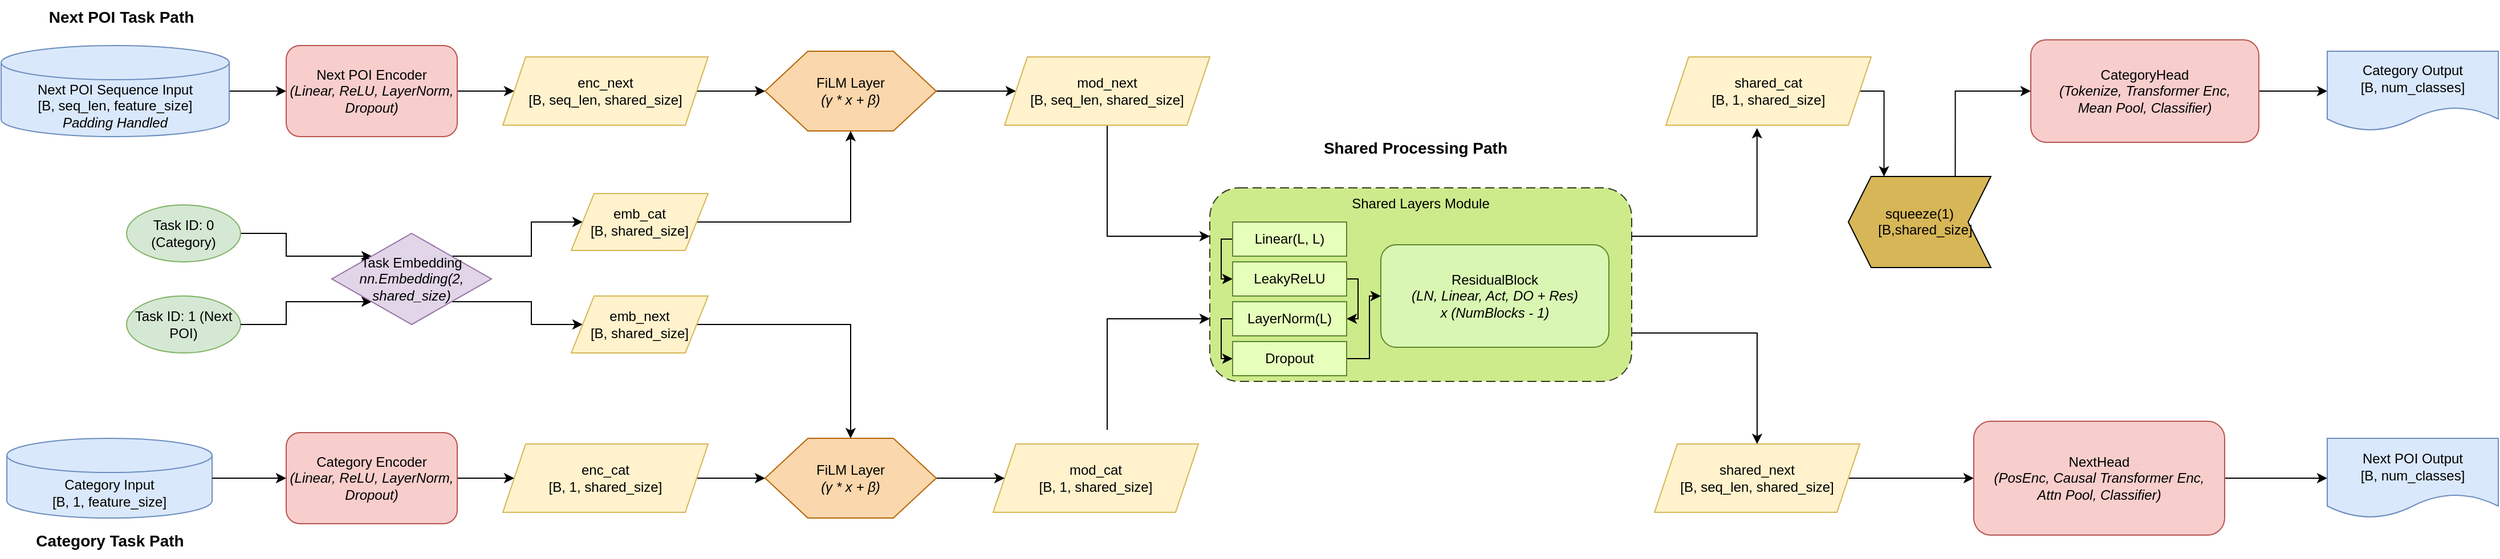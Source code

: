 <mxfile version="27.1.0">
  <diagram name="Page-1" id="qQ3Sb1TTQBvvpaSQRFL6">
    <mxGraphModel dx="2793" dy="1727" grid="1" gridSize="10" guides="1" tooltips="1" connect="1" arrows="1" fold="1" page="1" pageScale="1" pageWidth="850" pageHeight="1100" math="0" shadow="0">
      <root>
        <mxCell id="0" />
        <mxCell id="1" parent="0" />
        <mxCell id="1grhzZhqxZWq7j87jwru-6" style="edgeStyle=orthogonalEdgeStyle;rounded=0;orthogonalLoop=1;jettySize=auto;html=1;exitX=1;exitY=0.5;exitDx=0;exitDy=0;" edge="1" parent="1" source="next_encoder_block" target="enc_next_tensor">
          <mxGeometry relative="1" as="geometry" />
        </mxCell>
        <mxCell id="next_encoder_block" value="Next POI Encoder&lt;br&gt;&lt;i&gt;(Linear, ReLU, LayerNorm, Dropout)&lt;/i&gt;" style="rounded=1;whiteSpace=wrap;html=1;fillColor=#f8cecc;strokeColor=#b85450;" parent="1" vertex="1">
          <mxGeometry x="320" y="320" width="150" height="80" as="geometry" />
        </mxCell>
        <mxCell id="1grhzZhqxZWq7j87jwru-7" style="edgeStyle=orthogonalEdgeStyle;rounded=0;orthogonalLoop=1;jettySize=auto;html=1;entryX=0;entryY=0.5;entryDx=0;entryDy=0;" edge="1" parent="1" source="enc_next_tensor" target="film_layer_next">
          <mxGeometry relative="1" as="geometry" />
        </mxCell>
        <mxCell id="enc_next_tensor" value="enc_next&lt;br&gt;[B, seq_len, shared_size]" style="shape=parallelogram;perimeter=parallelogramPerimeter;whiteSpace=wrap;html=1;fixedSize=1;fillColor=#fff2cc;strokeColor=#d6b656;" parent="1" vertex="1">
          <mxGeometry x="510" y="330" width="180" height="60" as="geometry" />
        </mxCell>
        <mxCell id="1grhzZhqxZWq7j87jwru-22" style="edgeStyle=orthogonalEdgeStyle;rounded=0;orthogonalLoop=1;jettySize=auto;html=1;entryX=0;entryY=0.5;entryDx=0;entryDy=0;" edge="1" parent="1" source="film_layer_next" target="mod_next_tensor">
          <mxGeometry relative="1" as="geometry" />
        </mxCell>
        <mxCell id="film_layer_next" value="FiLM Layer&lt;br&gt;&lt;i&gt;(γ * x + β)&lt;/i&gt;" style="shape=hexagon;perimeter=hexagonPerimeter2;whiteSpace=wrap;html=1;size=0.25;fillColor=#fad7ac;strokeColor=#b46504;" parent="1" vertex="1">
          <mxGeometry x="740" y="325" width="150" height="70" as="geometry" />
        </mxCell>
        <mxCell id="1grhzZhqxZWq7j87jwru-25" style="edgeStyle=orthogonalEdgeStyle;rounded=0;orthogonalLoop=1;jettySize=auto;html=1;entryX=0;entryY=0.75;entryDx=0;entryDy=0;" edge="1" parent="1">
          <mxGeometry relative="1" as="geometry">
            <mxPoint x="1040" y="657.5" as="sourcePoint" />
            <mxPoint x="1130" y="560" as="targetPoint" />
            <Array as="points">
              <mxPoint x="1040" y="560.5" />
            </Array>
          </mxGeometry>
        </mxCell>
        <mxCell id="mod_cat_tensor" value="mod_cat&lt;br&gt;[B, 1, shared_size]" style="shape=parallelogram;perimeter=parallelogramPerimeter;whiteSpace=wrap;html=1;fixedSize=1;fillColor=#fff2cc;strokeColor=#d6b656;" parent="1" vertex="1">
          <mxGeometry x="940" y="670" width="180" height="60" as="geometry" />
        </mxCell>
        <mxCell id="1grhzZhqxZWq7j87jwru-23" style="edgeStyle=orthogonalEdgeStyle;rounded=0;orthogonalLoop=1;jettySize=auto;html=1;entryX=0;entryY=0.25;entryDx=0;entryDy=0;" edge="1" parent="1" source="mod_next_tensor" target="shared_layers_container">
          <mxGeometry relative="1" as="geometry" />
        </mxCell>
        <mxCell id="mod_next_tensor" value="mod_next&lt;br&gt;[B, seq_len, shared_size]" style="shape=parallelogram;perimeter=parallelogramPerimeter;whiteSpace=wrap;html=1;fixedSize=1;fillColor=#fff2cc;strokeColor=#d6b656;" parent="1" vertex="1">
          <mxGeometry x="950" y="330" width="180" height="60" as="geometry" />
        </mxCell>
        <mxCell id="1grhzZhqxZWq7j87jwru-30" style="edgeStyle=orthogonalEdgeStyle;rounded=0;orthogonalLoop=1;jettySize=auto;html=1;entryX=0.75;entryY=1;entryDx=0;entryDy=0;" edge="1" parent="1" source="shared_cat_tensor" target="m1y5kPZh6noj5z31yK5j-2">
          <mxGeometry relative="1" as="geometry">
            <Array as="points">
              <mxPoint x="1721" y="360" />
            </Array>
          </mxGeometry>
        </mxCell>
        <mxCell id="shared_cat_tensor" value="shared_cat&lt;br&gt;[B, 1, shared_size]" style="shape=parallelogram;perimeter=parallelogramPerimeter;whiteSpace=wrap;html=1;fixedSize=1;fillColor=#fff2cc;strokeColor=#d6b656;" parent="1" vertex="1">
          <mxGeometry x="1530" y="330" width="180" height="60" as="geometry" />
        </mxCell>
        <mxCell id="1grhzZhqxZWq7j87jwru-28" style="edgeStyle=orthogonalEdgeStyle;rounded=0;orthogonalLoop=1;jettySize=auto;html=1;" edge="1" parent="1" source="shared_next_tensor" target="next_head_block">
          <mxGeometry relative="1" as="geometry" />
        </mxCell>
        <mxCell id="shared_next_tensor" value="shared_next&lt;br&gt;[B, seq_len, shared_size]" style="shape=parallelogram;perimeter=parallelogramPerimeter;whiteSpace=wrap;html=1;fixedSize=1;fillColor=#fff2cc;strokeColor=#d6b656;" parent="1" vertex="1">
          <mxGeometry x="1520" y="670" width="180" height="60" as="geometry" />
        </mxCell>
        <mxCell id="1grhzZhqxZWq7j87jwru-32" style="edgeStyle=orthogonalEdgeStyle;rounded=0;orthogonalLoop=1;jettySize=auto;html=1;exitX=1;exitY=0.5;exitDx=0;exitDy=0;" edge="1" parent="1" source="cat_head_block" target="out_cat">
          <mxGeometry relative="1" as="geometry" />
        </mxCell>
        <mxCell id="cat_head_block" value="CategoryHead&lt;br&gt;&lt;i&gt;(Tokenize, Transformer Enc,&lt;br&gt;Mean Pool, Classifier)&lt;/i&gt;" style="rounded=1;whiteSpace=wrap;html=1;fillColor=#f8cecc;strokeColor=#b85450;" parent="1" vertex="1">
          <mxGeometry x="1850" y="314.995" width="200" height="90" as="geometry" />
        </mxCell>
        <mxCell id="1grhzZhqxZWq7j87jwru-29" style="edgeStyle=orthogonalEdgeStyle;rounded=0;orthogonalLoop=1;jettySize=auto;html=1;entryX=0;entryY=0.5;entryDx=0;entryDy=0;" edge="1" parent="1" source="next_head_block" target="out_next">
          <mxGeometry relative="1" as="geometry" />
        </mxCell>
        <mxCell id="next_head_block" value="NextHead&lt;br&gt;&lt;i&gt;(PosEnc, Causal Transformer Enc,&lt;br&gt;Attn Pool, Classifier)&lt;/i&gt;" style="rounded=1;whiteSpace=wrap;html=1;fillColor=#f8cecc;strokeColor=#b85450;" parent="1" vertex="1">
          <mxGeometry x="1800" y="650" width="220" height="100" as="geometry" />
        </mxCell>
        <mxCell id="out_cat" value="Category Output&lt;br&gt;[B, num_classes]" style="shape=document;whiteSpace=wrap;html=1;boundedLbl=1;fillColor=#dae8fc;strokeColor=#6c8ebf;" parent="1" vertex="1">
          <mxGeometry x="2110" y="324.995" width="150" height="70" as="geometry" />
        </mxCell>
        <mxCell id="out_next" value="Next POI Output&lt;br&gt;[B, num_classes]" style="shape=document;whiteSpace=wrap;html=1;boundedLbl=1;fillColor=#dae8fc;strokeColor=#6c8ebf;" parent="1" vertex="1">
          <mxGeometry x="2110" y="665" width="150" height="70" as="geometry" />
        </mxCell>
        <mxCell id="1grhzZhqxZWq7j87jwru-31" style="edgeStyle=orthogonalEdgeStyle;rounded=0;orthogonalLoop=1;jettySize=auto;html=1;exitX=0.25;exitY=1;exitDx=0;exitDy=0;entryX=0;entryY=0.5;entryDx=0;entryDy=0;" edge="1" parent="1" source="m1y5kPZh6noj5z31yK5j-2" target="cat_head_block">
          <mxGeometry relative="1" as="geometry" />
        </mxCell>
        <mxCell id="m1y5kPZh6noj5z31yK5j-2" value="squeeze(1)&lt;div style=&quot;line-height: 130%; margin-left: 0px; padding-bottom: 0px; padding-left: 10px;&quot;&gt;[B,shared_size]&lt;/div&gt;" style="shape=step;perimeter=stepPerimeter;whiteSpace=wrap;html=1;fixedSize=1;align=center;fillStyle=solid;fillColor=#D6B656;direction=west;spacing=3;" parent="1" vertex="1">
          <mxGeometry x="1690" y="435" width="125" height="80" as="geometry" />
        </mxCell>
        <mxCell id="1grhzZhqxZWq7j87jwru-5" style="edgeStyle=orthogonalEdgeStyle;rounded=0;orthogonalLoop=1;jettySize=auto;html=1;entryX=0;entryY=0.5;entryDx=0;entryDy=0;" edge="1" parent="1" source="input_next" target="next_encoder_block">
          <mxGeometry relative="1" as="geometry" />
        </mxCell>
        <mxCell id="input_next" value="Next POI Sequence Input&lt;br&gt;[B, seq_len, feature_size]&lt;br&gt;&lt;i&gt;Padding Handled&lt;/i&gt;" style="shape=cylinder3;whiteSpace=wrap;html=1;boundedLbl=1;backgroundOutline=1;size=15;fillColor=#dae8fc;strokeColor=#6c8ebf;" parent="1" vertex="1">
          <mxGeometry x="70" y="320" width="200" height="80" as="geometry" />
        </mxCell>
        <mxCell id="note_next_path" value="Next POI Task Path" style="text;html=1;align=center;verticalAlign=middle;resizable=0;points=[];autosize=1;strokeColor=none;fillColor=none;fontSize=14;fontStyle=1" parent="1" vertex="1">
          <mxGeometry x="90" y="280" width="170" height="30" as="geometry" />
        </mxCell>
        <mxCell id="1grhzZhqxZWq7j87jwru-27" style="edgeStyle=orthogonalEdgeStyle;rounded=0;orthogonalLoop=1;jettySize=auto;html=1;exitX=1;exitY=0.75;exitDx=0;exitDy=0;entryX=0.5;entryY=0;entryDx=0;entryDy=0;" edge="1" parent="1" source="shared_layers_container" target="shared_next_tensor">
          <mxGeometry relative="1" as="geometry" />
        </mxCell>
        <mxCell id="shared_layers_container" value="Shared Layers Module" style="rounded=1;whiteSpace=wrap;html=1;fillColor=#cdeb8b;strokeColor=#363723;dashed=1;dashPattern=8 4;align=center;verticalAlign=top;" parent="1" vertex="1">
          <mxGeometry x="1130" y="445" width="370" height="170" as="geometry" />
        </mxCell>
        <mxCell id="m1y5kPZh6noj5z31yK5j-5" style="edgeStyle=orthogonalEdgeStyle;rounded=0;orthogonalLoop=1;jettySize=auto;html=1;entryX=0;entryY=0.5;entryDx=0;entryDy=0;" parent="shared_layers_container" source="shared_linear_initial" target="shared_act_initial" edge="1">
          <mxGeometry relative="1" as="geometry">
            <Array as="points">
              <mxPoint x="10" y="45" />
              <mxPoint x="10" y="80" />
            </Array>
          </mxGeometry>
        </mxCell>
        <mxCell id="shared_linear_initial" value="Linear(L, L)" style="rounded=0;whiteSpace=wrap;html=1;fillColor=#e6ffba;strokeColor=#5B882D;" parent="shared_layers_container" vertex="1">
          <mxGeometry x="20" y="30" width="100" height="30" as="geometry" />
        </mxCell>
        <mxCell id="m1y5kPZh6noj5z31yK5j-6" style="edgeStyle=orthogonalEdgeStyle;rounded=0;orthogonalLoop=1;jettySize=auto;html=1;entryX=1;entryY=0.5;entryDx=0;entryDy=0;" parent="shared_layers_container" source="shared_act_initial" target="shared_norm_initial" edge="1">
          <mxGeometry relative="1" as="geometry">
            <Array as="points">
              <mxPoint x="130" y="80" />
              <mxPoint x="130" y="115" />
            </Array>
          </mxGeometry>
        </mxCell>
        <mxCell id="shared_act_initial" value="LeakyReLU" style="rounded=0;whiteSpace=wrap;html=1;fillColor=#e6ffba;strokeColor=#5B882D;" parent="shared_layers_container" vertex="1">
          <mxGeometry x="20" y="65" width="100" height="30" as="geometry" />
        </mxCell>
        <mxCell id="m1y5kPZh6noj5z31yK5j-7" style="edgeStyle=orthogonalEdgeStyle;rounded=0;orthogonalLoop=1;jettySize=auto;html=1;entryX=0;entryY=0.5;entryDx=0;entryDy=0;" parent="shared_layers_container" source="shared_norm_initial" target="shared_dropout_initial" edge="1">
          <mxGeometry relative="1" as="geometry">
            <Array as="points">
              <mxPoint x="10" y="115" />
              <mxPoint x="10" y="150" />
            </Array>
          </mxGeometry>
        </mxCell>
        <mxCell id="shared_norm_initial" value="LayerNorm(L)" style="rounded=0;whiteSpace=wrap;html=1;fillColor=#e6ffba;strokeColor=#5B882D;" parent="shared_layers_container" vertex="1">
          <mxGeometry x="20" y="100" width="100" height="30" as="geometry" />
        </mxCell>
        <mxCell id="m1y5kPZh6noj5z31yK5j-8" style="edgeStyle=orthogonalEdgeStyle;rounded=0;orthogonalLoop=1;jettySize=auto;html=1;entryX=0;entryY=0.5;entryDx=0;entryDy=0;" parent="shared_layers_container" source="shared_dropout_initial" target="residual_block_repr" edge="1">
          <mxGeometry relative="1" as="geometry">
            <Array as="points">
              <mxPoint x="140" y="150" />
              <mxPoint x="140" y="95" />
            </Array>
          </mxGeometry>
        </mxCell>
        <mxCell id="shared_dropout_initial" value="Dropout" style="rounded=0;whiteSpace=wrap;html=1;fillColor=#e6ffba;strokeColor=#5B882D;" parent="shared_layers_container" vertex="1">
          <mxGeometry x="20" y="135" width="100" height="30" as="geometry" />
        </mxCell>
        <mxCell id="residual_block_repr" value="ResidualBlock&lt;br&gt;&lt;i&gt;(LN, Linear, Act, DO + Res)&lt;br&gt;x (NumBlocks - 1)&lt;/i&gt;" style="rounded=1;whiteSpace=wrap;html=1;fillColor=#d9f7b3;strokeColor=#5B882D;dashed=0;" parent="shared_layers_container" vertex="1">
          <mxGeometry x="150" y="50" width="200" height="90" as="geometry" />
        </mxCell>
        <mxCell id="1grhzZhqxZWq7j87jwru-10" style="edgeStyle=orthogonalEdgeStyle;rounded=0;orthogonalLoop=1;jettySize=auto;html=1;exitX=1;exitY=0.5;exitDx=0;exitDy=0;entryX=0;entryY=0.5;entryDx=0;entryDy=0;" edge="1" parent="1" source="cat_encoder_block" target="enc_cat_tensor">
          <mxGeometry relative="1" as="geometry" />
        </mxCell>
        <mxCell id="cat_encoder_block" value="Category Encoder&lt;br&gt;&lt;i&gt;(Linear, ReLU, LayerNorm, Dropout)&lt;/i&gt;" style="rounded=1;whiteSpace=wrap;html=1;fillColor=#f8cecc;strokeColor=#b85450;" parent="1" vertex="1">
          <mxGeometry x="320" y="660" width="150" height="80" as="geometry" />
        </mxCell>
        <mxCell id="1grhzZhqxZWq7j87jwru-13" style="edgeStyle=orthogonalEdgeStyle;rounded=0;orthogonalLoop=1;jettySize=auto;html=1;exitX=1;exitY=0.5;exitDx=0;exitDy=0;entryX=0;entryY=0.5;entryDx=0;entryDy=0;" edge="1" parent="1" source="enc_cat_tensor" target="film_layer_cat">
          <mxGeometry relative="1" as="geometry" />
        </mxCell>
        <mxCell id="enc_cat_tensor" value="enc_cat&lt;br&gt;[B, 1, shared_size]" style="shape=parallelogram;perimeter=parallelogramPerimeter;whiteSpace=wrap;html=1;fixedSize=1;fillColor=#fff2cc;strokeColor=#d6b656;" parent="1" vertex="1">
          <mxGeometry x="510" y="670" width="180" height="60" as="geometry" />
        </mxCell>
        <mxCell id="1grhzZhqxZWq7j87jwru-21" style="edgeStyle=orthogonalEdgeStyle;rounded=0;orthogonalLoop=1;jettySize=auto;html=1;exitX=1;exitY=0.5;exitDx=0;exitDy=0;entryX=0;entryY=0.5;entryDx=0;entryDy=0;" edge="1" parent="1" source="film_layer_cat" target="mod_cat_tensor">
          <mxGeometry relative="1" as="geometry" />
        </mxCell>
        <mxCell id="film_layer_cat" value="FiLM Layer&lt;br&gt;&lt;i&gt;(γ * x + β)&lt;/i&gt;" style="shape=hexagon;perimeter=hexagonPerimeter2;whiteSpace=wrap;html=1;size=0.25;fillColor=#fad7ac;strokeColor=#b46504;" parent="1" vertex="1">
          <mxGeometry x="740" y="665" width="150" height="70" as="geometry" />
        </mxCell>
        <mxCell id="note_shared_path_title" value="Shared Processing Path" style="text;html=1;align=center;verticalAlign=middle;resizable=0;points=[];autosize=1;strokeColor=none;fillColor=none;fontSize=14;fontStyle=1" parent="1" vertex="1">
          <mxGeometry x="1210" y="395" width="200" height="30" as="geometry" />
        </mxCell>
        <mxCell id="task_id_next" value="Task ID: 1 (Next POI)" style="ellipse;whiteSpace=wrap;html=1;fillColor=#d5e8d4;strokeColor=#82b366;" parent="1" vertex="1">
          <mxGeometry x="180" y="540" width="100" height="50" as="geometry" />
        </mxCell>
        <mxCell id="1grhzZhqxZWq7j87jwru-15" style="edgeStyle=orthogonalEdgeStyle;rounded=0;orthogonalLoop=1;jettySize=auto;html=1;entryX=0;entryY=1;entryDx=0;entryDy=0;" edge="1" parent="1" source="task_id_next" target="task_embedding_layer">
          <mxGeometry relative="1" as="geometry" />
        </mxCell>
        <mxCell id="1grhzZhqxZWq7j87jwru-14" style="edgeStyle=orthogonalEdgeStyle;rounded=0;orthogonalLoop=1;jettySize=auto;html=1;exitX=1;exitY=0.5;exitDx=0;exitDy=0;entryX=0;entryY=0;entryDx=0;entryDy=0;" edge="1" parent="1" source="task_id_cat" target="task_embedding_layer">
          <mxGeometry relative="1" as="geometry" />
        </mxCell>
        <mxCell id="task_id_cat" value="Task ID: 0 (Category)" style="ellipse;whiteSpace=wrap;html=1;fillColor=#d5e8d4;strokeColor=#82b366;" parent="1" vertex="1">
          <mxGeometry x="180" y="460" width="100" height="50" as="geometry" />
        </mxCell>
        <mxCell id="1grhzZhqxZWq7j87jwru-16" style="edgeStyle=orthogonalEdgeStyle;rounded=0;orthogonalLoop=1;jettySize=auto;html=1;exitX=1;exitY=1;exitDx=0;exitDy=0;entryX=0;entryY=0.5;entryDx=0;entryDy=0;" edge="1" parent="1" source="task_embedding_layer" target="emb_next_tensor">
          <mxGeometry relative="1" as="geometry" />
        </mxCell>
        <mxCell id="1grhzZhqxZWq7j87jwru-17" style="edgeStyle=orthogonalEdgeStyle;rounded=0;orthogonalLoop=1;jettySize=auto;html=1;exitX=1;exitY=0;exitDx=0;exitDy=0;" edge="1" parent="1" source="task_embedding_layer" target="emb_cat_tensor">
          <mxGeometry relative="1" as="geometry" />
        </mxCell>
        <mxCell id="task_embedding_layer" value="Task Embedding&lt;br&gt;&lt;i&gt;nn.Embedding(2, shared_size)&lt;/i&gt;" style="rhombus;whiteSpace=wrap;html=1;fillColor=#e1d5e7;strokeColor=#9673a6;" parent="1" vertex="1">
          <mxGeometry x="360" y="485" width="140" height="80" as="geometry" />
        </mxCell>
        <mxCell id="1grhzZhqxZWq7j87jwru-18" style="edgeStyle=orthogonalEdgeStyle;rounded=0;orthogonalLoop=1;jettySize=auto;html=1;entryX=0.5;entryY=1;entryDx=0;entryDy=0;" edge="1" parent="1" source="emb_cat_tensor" target="film_layer_next">
          <mxGeometry relative="1" as="geometry" />
        </mxCell>
        <mxCell id="emb_cat_tensor" value="emb_cat&lt;br&gt;[B, shared_size]" style="shape=parallelogram;perimeter=parallelogramPerimeter;whiteSpace=wrap;html=1;fixedSize=1;fillColor=#fff2cc;strokeColor=#d6b656;" parent="1" vertex="1">
          <mxGeometry x="570" y="450" width="120" height="50" as="geometry" />
        </mxCell>
        <mxCell id="1grhzZhqxZWq7j87jwru-19" style="edgeStyle=orthogonalEdgeStyle;rounded=0;orthogonalLoop=1;jettySize=auto;html=1;entryX=0.5;entryY=0;entryDx=0;entryDy=0;" edge="1" parent="1" source="emb_next_tensor" target="film_layer_cat">
          <mxGeometry relative="1" as="geometry" />
        </mxCell>
        <mxCell id="emb_next_tensor" value="emb_next&lt;br&gt;[B, shared_size]" style="shape=parallelogram;perimeter=parallelogramPerimeter;whiteSpace=wrap;html=1;fixedSize=1;fillColor=#fff2cc;strokeColor=#d6b656;" parent="1" vertex="1">
          <mxGeometry x="570" y="540" width="120" height="50" as="geometry" />
        </mxCell>
        <mxCell id="1grhzZhqxZWq7j87jwru-26" style="edgeStyle=orthogonalEdgeStyle;rounded=0;orthogonalLoop=1;jettySize=auto;html=1;exitX=1;exitY=0.25;exitDx=0;exitDy=0;entryX=0.444;entryY=1.042;entryDx=0;entryDy=0;entryPerimeter=0;" edge="1" parent="1" source="shared_layers_container" target="shared_cat_tensor">
          <mxGeometry relative="1" as="geometry" />
        </mxCell>
        <mxCell id="1grhzZhqxZWq7j87jwru-33" value="" style="group" vertex="1" connectable="0" parent="1">
          <mxGeometry x="75" y="665" width="180" height="105" as="geometry" />
        </mxCell>
        <mxCell id="input_cat" value="Category Input&lt;br&gt;[B, 1, feature_size]" style="shape=cylinder3;whiteSpace=wrap;html=1;boundedLbl=1;backgroundOutline=1;size=15;fillColor=#dae8fc;strokeColor=#6c8ebf;" parent="1grhzZhqxZWq7j87jwru-33" vertex="1">
          <mxGeometry width="180" height="70" as="geometry" />
        </mxCell>
        <mxCell id="note_cat_path" value="Category Task Path" style="text;html=1;align=center;verticalAlign=middle;resizable=0;points=[];autosize=1;strokeColor=none;fillColor=none;fontSize=14;fontStyle=1" parent="1grhzZhqxZWq7j87jwru-33" vertex="1">
          <mxGeometry x="10" y="75" width="160" height="30" as="geometry" />
        </mxCell>
        <mxCell id="1grhzZhqxZWq7j87jwru-34" style="edgeStyle=orthogonalEdgeStyle;rounded=0;orthogonalLoop=1;jettySize=auto;html=1;entryX=0;entryY=0.5;entryDx=0;entryDy=0;" edge="1" parent="1" source="input_cat" target="cat_encoder_block">
          <mxGeometry relative="1" as="geometry" />
        </mxCell>
      </root>
    </mxGraphModel>
  </diagram>
</mxfile>

